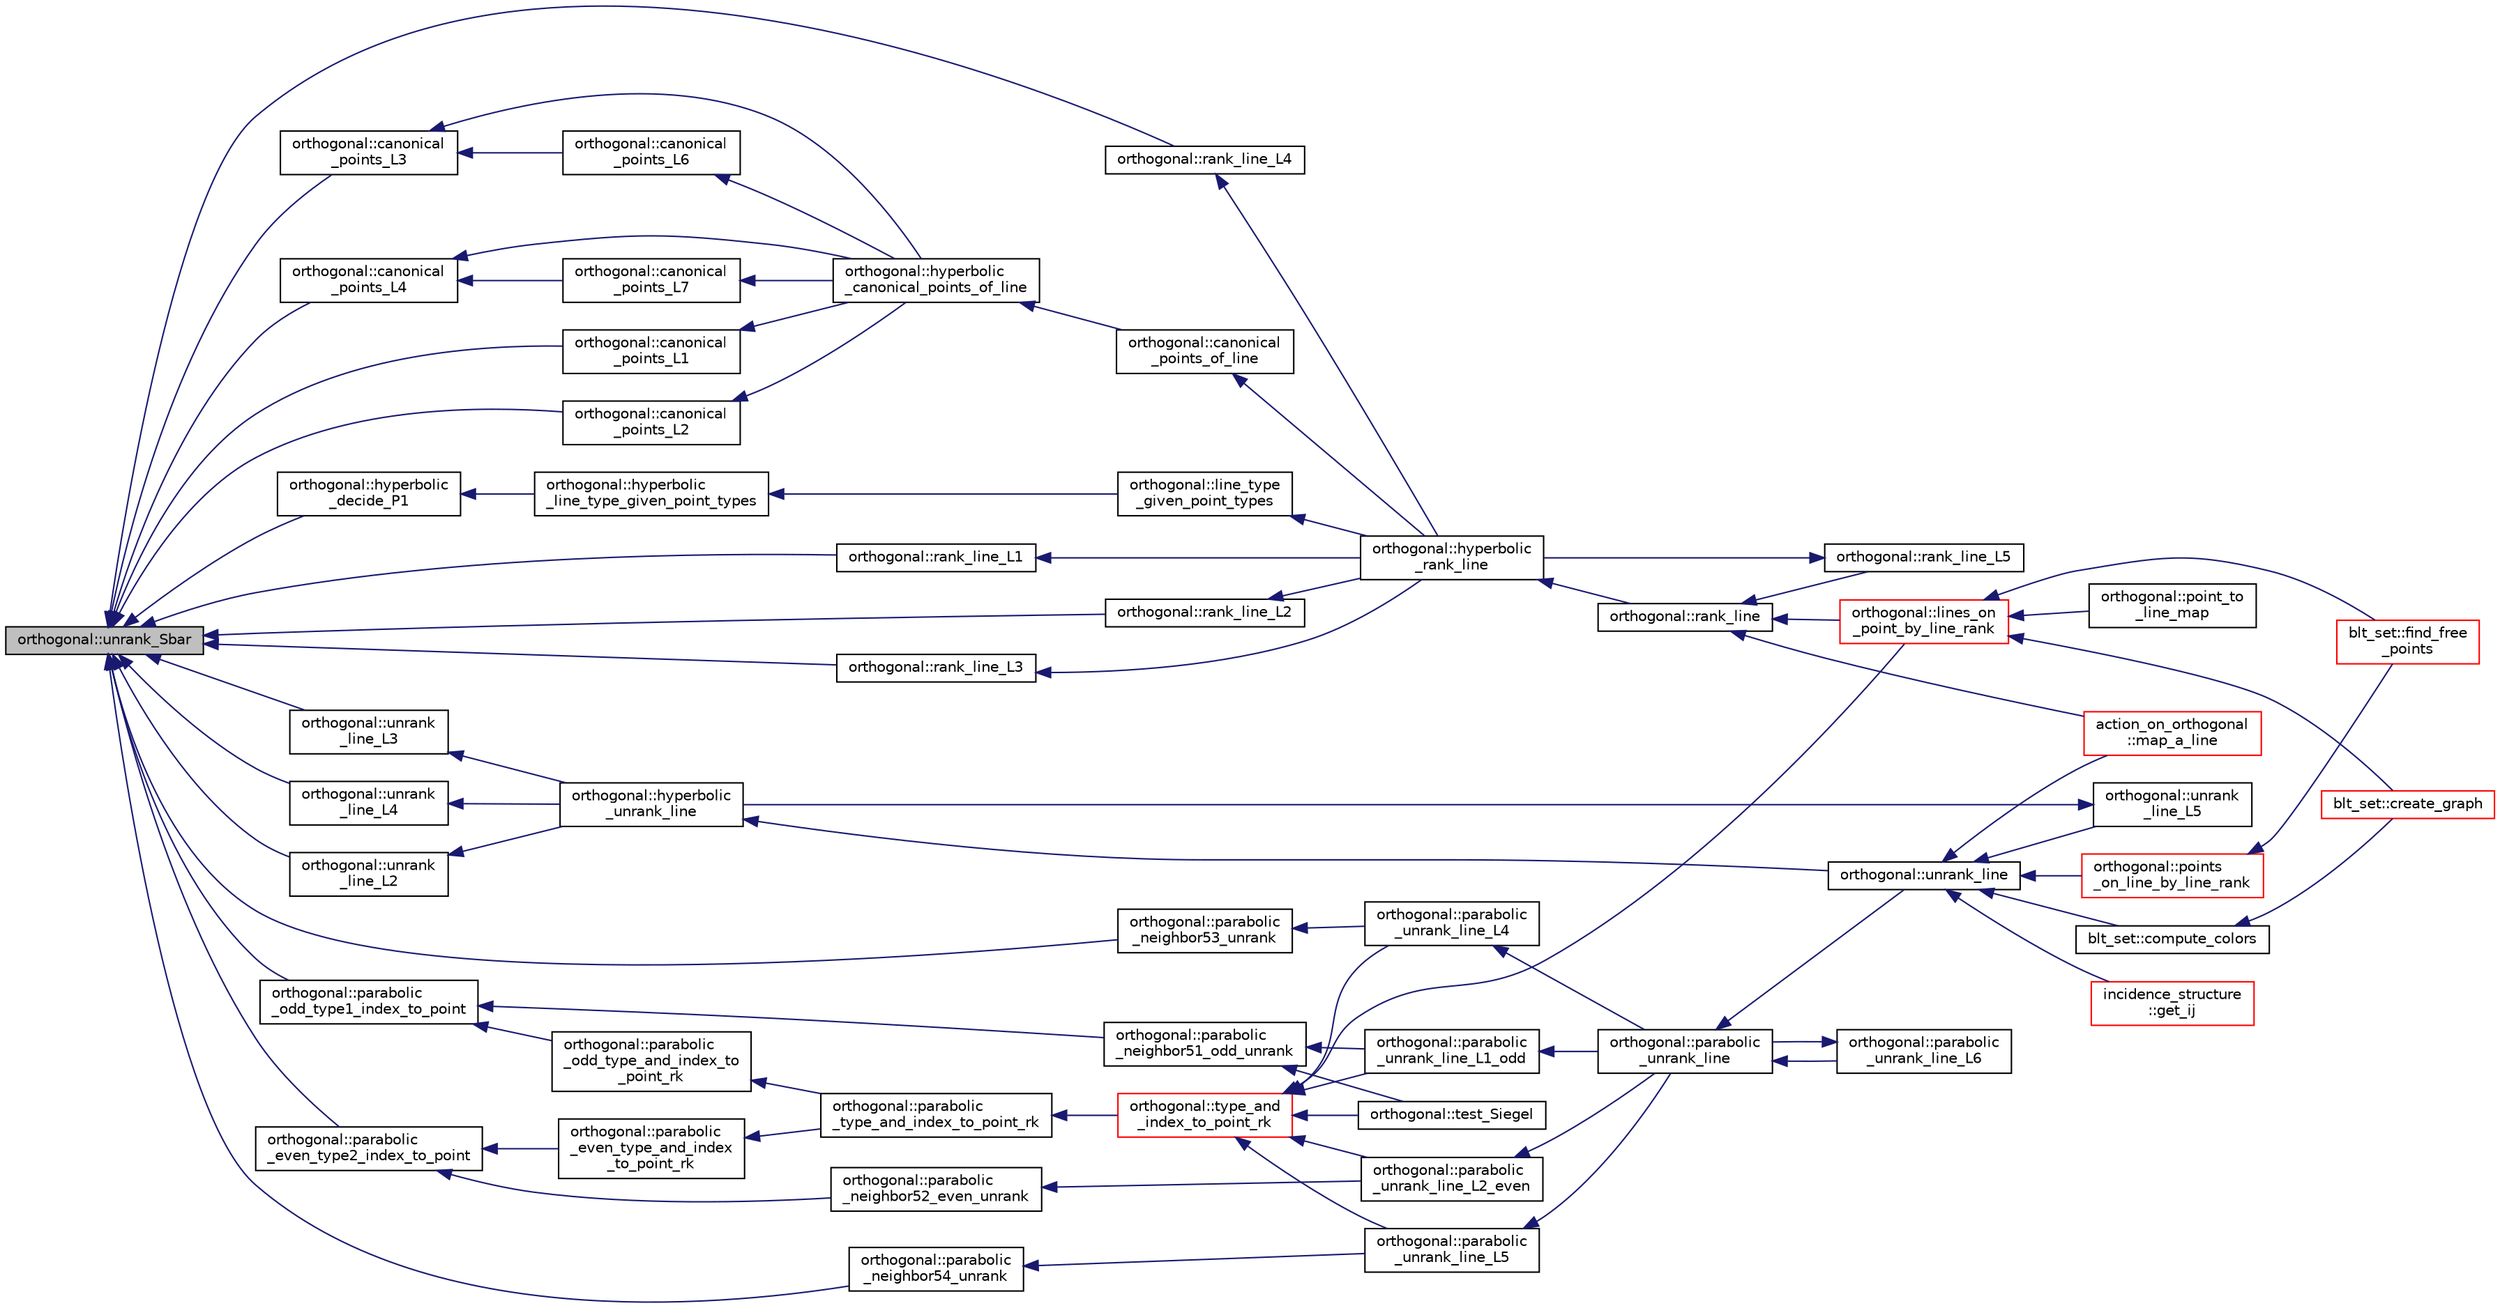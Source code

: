 digraph "orthogonal::unrank_Sbar"
{
  edge [fontname="Helvetica",fontsize="10",labelfontname="Helvetica",labelfontsize="10"];
  node [fontname="Helvetica",fontsize="10",shape=record];
  rankdir="LR";
  Node49189 [label="orthogonal::unrank_Sbar",height=0.2,width=0.4,color="black", fillcolor="grey75", style="filled", fontcolor="black"];
  Node49189 -> Node49190 [dir="back",color="midnightblue",fontsize="10",style="solid",fontname="Helvetica"];
  Node49190 [label="orthogonal::rank_line_L1",height=0.2,width=0.4,color="black", fillcolor="white", style="filled",URL="$d7/daa/classorthogonal.html#a2d89d504dee5256f035591c1cb64e129"];
  Node49190 -> Node49191 [dir="back",color="midnightblue",fontsize="10",style="solid",fontname="Helvetica"];
  Node49191 [label="orthogonal::hyperbolic\l_rank_line",height=0.2,width=0.4,color="black", fillcolor="white", style="filled",URL="$d7/daa/classorthogonal.html#a2810f9a6851f445b03fdbfe2a888e9f5"];
  Node49191 -> Node49192 [dir="back",color="midnightblue",fontsize="10",style="solid",fontname="Helvetica"];
  Node49192 [label="orthogonal::rank_line",height=0.2,width=0.4,color="black", fillcolor="white", style="filled",URL="$d7/daa/classorthogonal.html#a5e1b5a3eb76840f425e71f25dabcd470"];
  Node49192 -> Node49193 [dir="back",color="midnightblue",fontsize="10",style="solid",fontname="Helvetica"];
  Node49193 [label="orthogonal::lines_on\l_point_by_line_rank",height=0.2,width=0.4,color="red", fillcolor="white", style="filled",URL="$d7/daa/classorthogonal.html#adc21874b6da3cd3585c704994fb538aa"];
  Node49193 -> Node49194 [dir="back",color="midnightblue",fontsize="10",style="solid",fontname="Helvetica"];
  Node49194 [label="blt_set::create_graph",height=0.2,width=0.4,color="red", fillcolor="white", style="filled",URL="$d1/d3d/classblt__set.html#ae92249ece99ffbc92e93e49cd5d5dccf"];
  Node49193 -> Node49197 [dir="back",color="midnightblue",fontsize="10",style="solid",fontname="Helvetica"];
  Node49197 [label="blt_set::find_free\l_points",height=0.2,width=0.4,color="red", fillcolor="white", style="filled",URL="$d1/d3d/classblt__set.html#a71f82dd3dc4a901ea2a0949d2f1af302"];
  Node49193 -> Node49199 [dir="back",color="midnightblue",fontsize="10",style="solid",fontname="Helvetica"];
  Node49199 [label="orthogonal::point_to\l_line_map",height=0.2,width=0.4,color="black", fillcolor="white", style="filled",URL="$d7/daa/classorthogonal.html#a1eae48671390d1c251303be93b45f9e4"];
  Node49192 -> Node49276 [dir="back",color="midnightblue",fontsize="10",style="solid",fontname="Helvetica"];
  Node49276 [label="orthogonal::rank_line_L5",height=0.2,width=0.4,color="black", fillcolor="white", style="filled",URL="$d7/daa/classorthogonal.html#a80bcc065004ef76b70cef437fff6f54c"];
  Node49276 -> Node49191 [dir="back",color="midnightblue",fontsize="10",style="solid",fontname="Helvetica"];
  Node49192 -> Node49277 [dir="back",color="midnightblue",fontsize="10",style="solid",fontname="Helvetica"];
  Node49277 [label="action_on_orthogonal\l::map_a_line",height=0.2,width=0.4,color="red", fillcolor="white", style="filled",URL="$dc/d87/classaction__on__orthogonal.html#ac7e41a4bbc9e0f2813f2f7030f3ed177"];
  Node49189 -> Node49479 [dir="back",color="midnightblue",fontsize="10",style="solid",fontname="Helvetica"];
  Node49479 [label="orthogonal::unrank\l_line_L2",height=0.2,width=0.4,color="black", fillcolor="white", style="filled",URL="$d7/daa/classorthogonal.html#abb7883ab6e8726606f8b82094d1181a5"];
  Node49479 -> Node49480 [dir="back",color="midnightblue",fontsize="10",style="solid",fontname="Helvetica"];
  Node49480 [label="orthogonal::hyperbolic\l_unrank_line",height=0.2,width=0.4,color="black", fillcolor="white", style="filled",URL="$d7/daa/classorthogonal.html#a94952194cdcc478feb676e97e2e272f2"];
  Node49480 -> Node49481 [dir="back",color="midnightblue",fontsize="10",style="solid",fontname="Helvetica"];
  Node49481 [label="orthogonal::unrank_line",height=0.2,width=0.4,color="black", fillcolor="white", style="filled",URL="$d7/daa/classorthogonal.html#a27fec576f6e11b80dd4503fa3cf7611e"];
  Node49481 -> Node49482 [dir="back",color="midnightblue",fontsize="10",style="solid",fontname="Helvetica"];
  Node49482 [label="blt_set::compute_colors",height=0.2,width=0.4,color="black", fillcolor="white", style="filled",URL="$d1/d3d/classblt__set.html#a6629b3a1a50c0f2736034abaea6f7d63"];
  Node49482 -> Node49194 [dir="back",color="midnightblue",fontsize="10",style="solid",fontname="Helvetica"];
  Node49481 -> Node49483 [dir="back",color="midnightblue",fontsize="10",style="solid",fontname="Helvetica"];
  Node49483 [label="orthogonal::points\l_on_line_by_line_rank",height=0.2,width=0.4,color="red", fillcolor="white", style="filled",URL="$d7/daa/classorthogonal.html#aec3f511b69d0a28340f93d6f904c5daa"];
  Node49483 -> Node49197 [dir="back",color="midnightblue",fontsize="10",style="solid",fontname="Helvetica"];
  Node49481 -> Node49493 [dir="back",color="midnightblue",fontsize="10",style="solid",fontname="Helvetica"];
  Node49493 [label="orthogonal::unrank\l_line_L5",height=0.2,width=0.4,color="black", fillcolor="white", style="filled",URL="$d7/daa/classorthogonal.html#a64148a40b356447a00d985789ad74c82"];
  Node49493 -> Node49480 [dir="back",color="midnightblue",fontsize="10",style="solid",fontname="Helvetica"];
  Node49481 -> Node49494 [dir="back",color="midnightblue",fontsize="10",style="solid",fontname="Helvetica"];
  Node49494 [label="incidence_structure\l::get_ij",height=0.2,width=0.4,color="red", fillcolor="white", style="filled",URL="$da/d8a/classincidence__structure.html#a5ee9b327bdd0c2714cadff040a4c4678"];
  Node49481 -> Node49277 [dir="back",color="midnightblue",fontsize="10",style="solid",fontname="Helvetica"];
  Node49189 -> Node49503 [dir="back",color="midnightblue",fontsize="10",style="solid",fontname="Helvetica"];
  Node49503 [label="orthogonal::rank_line_L2",height=0.2,width=0.4,color="black", fillcolor="white", style="filled",URL="$d7/daa/classorthogonal.html#abd9adb280933c973c9288e2764f72256"];
  Node49503 -> Node49191 [dir="back",color="midnightblue",fontsize="10",style="solid",fontname="Helvetica"];
  Node49189 -> Node49504 [dir="back",color="midnightblue",fontsize="10",style="solid",fontname="Helvetica"];
  Node49504 [label="orthogonal::unrank\l_line_L3",height=0.2,width=0.4,color="black", fillcolor="white", style="filled",URL="$d7/daa/classorthogonal.html#a3546eded4c93131b31df43de26a08991"];
  Node49504 -> Node49480 [dir="back",color="midnightblue",fontsize="10",style="solid",fontname="Helvetica"];
  Node49189 -> Node49505 [dir="back",color="midnightblue",fontsize="10",style="solid",fontname="Helvetica"];
  Node49505 [label="orthogonal::rank_line_L3",height=0.2,width=0.4,color="black", fillcolor="white", style="filled",URL="$d7/daa/classorthogonal.html#a45ebd133d98a13f8c10e1ff0310874a9"];
  Node49505 -> Node49191 [dir="back",color="midnightblue",fontsize="10",style="solid",fontname="Helvetica"];
  Node49189 -> Node49506 [dir="back",color="midnightblue",fontsize="10",style="solid",fontname="Helvetica"];
  Node49506 [label="orthogonal::unrank\l_line_L4",height=0.2,width=0.4,color="black", fillcolor="white", style="filled",URL="$d7/daa/classorthogonal.html#ab207c36ebccd5b91981d678a56ffd9eb"];
  Node49506 -> Node49480 [dir="back",color="midnightblue",fontsize="10",style="solid",fontname="Helvetica"];
  Node49189 -> Node49507 [dir="back",color="midnightblue",fontsize="10",style="solid",fontname="Helvetica"];
  Node49507 [label="orthogonal::rank_line_L4",height=0.2,width=0.4,color="black", fillcolor="white", style="filled",URL="$d7/daa/classorthogonal.html#a80dc34bc12588a8b6e70cf00cd9558a6"];
  Node49507 -> Node49191 [dir="back",color="midnightblue",fontsize="10",style="solid",fontname="Helvetica"];
  Node49189 -> Node49508 [dir="back",color="midnightblue",fontsize="10",style="solid",fontname="Helvetica"];
  Node49508 [label="orthogonal::canonical\l_points_L1",height=0.2,width=0.4,color="black", fillcolor="white", style="filled",URL="$d7/daa/classorthogonal.html#ad698a591f553b8f6c6aa69fcdcad382d"];
  Node49508 -> Node49509 [dir="back",color="midnightblue",fontsize="10",style="solid",fontname="Helvetica"];
  Node49509 [label="orthogonal::hyperbolic\l_canonical_points_of_line",height=0.2,width=0.4,color="black", fillcolor="white", style="filled",URL="$d7/daa/classorthogonal.html#ac97ccc62702881408e916f099ec04a3e"];
  Node49509 -> Node49510 [dir="back",color="midnightblue",fontsize="10",style="solid",fontname="Helvetica"];
  Node49510 [label="orthogonal::canonical\l_points_of_line",height=0.2,width=0.4,color="black", fillcolor="white", style="filled",URL="$d7/daa/classorthogonal.html#a561d7c5426dcdb221a961ab2f0d89ae4"];
  Node49510 -> Node49191 [dir="back",color="midnightblue",fontsize="10",style="solid",fontname="Helvetica"];
  Node49189 -> Node49511 [dir="back",color="midnightblue",fontsize="10",style="solid",fontname="Helvetica"];
  Node49511 [label="orthogonal::canonical\l_points_L2",height=0.2,width=0.4,color="black", fillcolor="white", style="filled",URL="$d7/daa/classorthogonal.html#a5fb45036337a662f0bc72c943a56cb80"];
  Node49511 -> Node49509 [dir="back",color="midnightblue",fontsize="10",style="solid",fontname="Helvetica"];
  Node49189 -> Node49512 [dir="back",color="midnightblue",fontsize="10",style="solid",fontname="Helvetica"];
  Node49512 [label="orthogonal::canonical\l_points_L3",height=0.2,width=0.4,color="black", fillcolor="white", style="filled",URL="$d7/daa/classorthogonal.html#a706d414327180dca2f7409133ff01034"];
  Node49512 -> Node49509 [dir="back",color="midnightblue",fontsize="10",style="solid",fontname="Helvetica"];
  Node49512 -> Node49513 [dir="back",color="midnightblue",fontsize="10",style="solid",fontname="Helvetica"];
  Node49513 [label="orthogonal::canonical\l_points_L6",height=0.2,width=0.4,color="black", fillcolor="white", style="filled",URL="$d7/daa/classorthogonal.html#a4b8cedf4e1fa30a7860d12b4cc756ec9"];
  Node49513 -> Node49509 [dir="back",color="midnightblue",fontsize="10",style="solid",fontname="Helvetica"];
  Node49189 -> Node49514 [dir="back",color="midnightblue",fontsize="10",style="solid",fontname="Helvetica"];
  Node49514 [label="orthogonal::canonical\l_points_L4",height=0.2,width=0.4,color="black", fillcolor="white", style="filled",URL="$d7/daa/classorthogonal.html#a400c2285049c26bfe678d9f7b2b1da82"];
  Node49514 -> Node49509 [dir="back",color="midnightblue",fontsize="10",style="solid",fontname="Helvetica"];
  Node49514 -> Node49515 [dir="back",color="midnightblue",fontsize="10",style="solid",fontname="Helvetica"];
  Node49515 [label="orthogonal::canonical\l_points_L7",height=0.2,width=0.4,color="black", fillcolor="white", style="filled",URL="$d7/daa/classorthogonal.html#a38d3c022b07a3c444e64666b24b3309e"];
  Node49515 -> Node49509 [dir="back",color="midnightblue",fontsize="10",style="solid",fontname="Helvetica"];
  Node49189 -> Node49516 [dir="back",color="midnightblue",fontsize="10",style="solid",fontname="Helvetica"];
  Node49516 [label="orthogonal::hyperbolic\l_decide_P1",height=0.2,width=0.4,color="black", fillcolor="white", style="filled",URL="$d7/daa/classorthogonal.html#a5029e837107b4b67481a4a26043f4443"];
  Node49516 -> Node49517 [dir="back",color="midnightblue",fontsize="10",style="solid",fontname="Helvetica"];
  Node49517 [label="orthogonal::hyperbolic\l_line_type_given_point_types",height=0.2,width=0.4,color="black", fillcolor="white", style="filled",URL="$d7/daa/classorthogonal.html#a15c1b4ccef6201476a9f7618e642eada"];
  Node49517 -> Node49518 [dir="back",color="midnightblue",fontsize="10",style="solid",fontname="Helvetica"];
  Node49518 [label="orthogonal::line_type\l_given_point_types",height=0.2,width=0.4,color="black", fillcolor="white", style="filled",URL="$d7/daa/classorthogonal.html#abffd6b3e0d545fbe7799a2e2c1038aba"];
  Node49518 -> Node49191 [dir="back",color="midnightblue",fontsize="10",style="solid",fontname="Helvetica"];
  Node49189 -> Node49519 [dir="back",color="midnightblue",fontsize="10",style="solid",fontname="Helvetica"];
  Node49519 [label="orthogonal::parabolic\l_even_type2_index_to_point",height=0.2,width=0.4,color="black", fillcolor="white", style="filled",URL="$d7/daa/classorthogonal.html#ac00a073ffe018536d0b07841b405533a"];
  Node49519 -> Node49520 [dir="back",color="midnightblue",fontsize="10",style="solid",fontname="Helvetica"];
  Node49520 [label="orthogonal::parabolic\l_even_type_and_index\l_to_point_rk",height=0.2,width=0.4,color="black", fillcolor="white", style="filled",URL="$d7/daa/classorthogonal.html#af43894039e8c5a8039f52b93dfa3ff77"];
  Node49520 -> Node49521 [dir="back",color="midnightblue",fontsize="10",style="solid",fontname="Helvetica"];
  Node49521 [label="orthogonal::parabolic\l_type_and_index_to_point_rk",height=0.2,width=0.4,color="black", fillcolor="white", style="filled",URL="$d7/daa/classorthogonal.html#a67c316cf01b382762e6ac372f522d106"];
  Node49521 -> Node49522 [dir="back",color="midnightblue",fontsize="10",style="solid",fontname="Helvetica"];
  Node49522 [label="orthogonal::type_and\l_index_to_point_rk",height=0.2,width=0.4,color="red", fillcolor="white", style="filled",URL="$d7/daa/classorthogonal.html#a319ef460cdfe3247d336c3fb482901eb"];
  Node49522 -> Node49193 [dir="back",color="midnightblue",fontsize="10",style="solid",fontname="Helvetica"];
  Node49522 -> Node49532 [dir="back",color="midnightblue",fontsize="10",style="solid",fontname="Helvetica"];
  Node49532 [label="orthogonal::test_Siegel",height=0.2,width=0.4,color="black", fillcolor="white", style="filled",URL="$d7/daa/classorthogonal.html#ad6d248c572d92abe41416065addd4a69"];
  Node49522 -> Node49540 [dir="back",color="midnightblue",fontsize="10",style="solid",fontname="Helvetica"];
  Node49540 [label="orthogonal::parabolic\l_unrank_line_L1_odd",height=0.2,width=0.4,color="black", fillcolor="white", style="filled",URL="$d7/daa/classorthogonal.html#af59966fe1bb32196deaafbe6849fdeb1"];
  Node49540 -> Node49538 [dir="back",color="midnightblue",fontsize="10",style="solid",fontname="Helvetica"];
  Node49538 [label="orthogonal::parabolic\l_unrank_line",height=0.2,width=0.4,color="black", fillcolor="white", style="filled",URL="$d7/daa/classorthogonal.html#a449cc51a62e11b8699befe951b0f8a4c"];
  Node49538 -> Node49481 [dir="back",color="midnightblue",fontsize="10",style="solid",fontname="Helvetica"];
  Node49538 -> Node49539 [dir="back",color="midnightblue",fontsize="10",style="solid",fontname="Helvetica"];
  Node49539 [label="orthogonal::parabolic\l_unrank_line_L6",height=0.2,width=0.4,color="black", fillcolor="white", style="filled",URL="$d7/daa/classorthogonal.html#a3fecd8b43b3e09d6b35e550850b11d56"];
  Node49539 -> Node49538 [dir="back",color="midnightblue",fontsize="10",style="solid",fontname="Helvetica"];
  Node49522 -> Node49544 [dir="back",color="midnightblue",fontsize="10",style="solid",fontname="Helvetica"];
  Node49544 [label="orthogonal::parabolic\l_unrank_line_L2_even",height=0.2,width=0.4,color="black", fillcolor="white", style="filled",URL="$d7/daa/classorthogonal.html#a57a7ad0d16ea67c0636c9f179eeed5d1"];
  Node49544 -> Node49538 [dir="back",color="midnightblue",fontsize="10",style="solid",fontname="Helvetica"];
  Node49522 -> Node49550 [dir="back",color="midnightblue",fontsize="10",style="solid",fontname="Helvetica"];
  Node49550 [label="orthogonal::parabolic\l_unrank_line_L4",height=0.2,width=0.4,color="black", fillcolor="white", style="filled",URL="$d7/daa/classorthogonal.html#a6a30b6c7f59498ad8c7f2bec7c78d2ff"];
  Node49550 -> Node49538 [dir="back",color="midnightblue",fontsize="10",style="solid",fontname="Helvetica"];
  Node49522 -> Node49552 [dir="back",color="midnightblue",fontsize="10",style="solid",fontname="Helvetica"];
  Node49552 [label="orthogonal::parabolic\l_unrank_line_L5",height=0.2,width=0.4,color="black", fillcolor="white", style="filled",URL="$d7/daa/classorthogonal.html#a77831b97ebbbc5d8103c5e7e0edfeb9b"];
  Node49552 -> Node49538 [dir="back",color="midnightblue",fontsize="10",style="solid",fontname="Helvetica"];
  Node49519 -> Node49556 [dir="back",color="midnightblue",fontsize="10",style="solid",fontname="Helvetica"];
  Node49556 [label="orthogonal::parabolic\l_neighbor52_even_unrank",height=0.2,width=0.4,color="black", fillcolor="white", style="filled",URL="$d7/daa/classorthogonal.html#a3d73df62e2289e2e0728d93af3115e5b"];
  Node49556 -> Node49544 [dir="back",color="midnightblue",fontsize="10",style="solid",fontname="Helvetica"];
  Node49189 -> Node49557 [dir="back",color="midnightblue",fontsize="10",style="solid",fontname="Helvetica"];
  Node49557 [label="orthogonal::parabolic\l_odd_type1_index_to_point",height=0.2,width=0.4,color="black", fillcolor="white", style="filled",URL="$d7/daa/classorthogonal.html#a90ae2eb18659cb8dcd94eafc0b4eccf7"];
  Node49557 -> Node49558 [dir="back",color="midnightblue",fontsize="10",style="solid",fontname="Helvetica"];
  Node49558 [label="orthogonal::parabolic\l_odd_type_and_index_to\l_point_rk",height=0.2,width=0.4,color="black", fillcolor="white", style="filled",URL="$d7/daa/classorthogonal.html#aac70113614b52601e38b3ce8cbffbc9a"];
  Node49558 -> Node49521 [dir="back",color="midnightblue",fontsize="10",style="solid",fontname="Helvetica"];
  Node49557 -> Node49559 [dir="back",color="midnightblue",fontsize="10",style="solid",fontname="Helvetica"];
  Node49559 [label="orthogonal::parabolic\l_neighbor51_odd_unrank",height=0.2,width=0.4,color="black", fillcolor="white", style="filled",URL="$d7/daa/classorthogonal.html#a302082ae3d38f0a1bf150f1ac5e46942"];
  Node49559 -> Node49532 [dir="back",color="midnightblue",fontsize="10",style="solid",fontname="Helvetica"];
  Node49559 -> Node49540 [dir="back",color="midnightblue",fontsize="10",style="solid",fontname="Helvetica"];
  Node49189 -> Node49560 [dir="back",color="midnightblue",fontsize="10",style="solid",fontname="Helvetica"];
  Node49560 [label="orthogonal::parabolic\l_neighbor53_unrank",height=0.2,width=0.4,color="black", fillcolor="white", style="filled",URL="$d7/daa/classorthogonal.html#ac3e1bc434ae9a96a712df77c226e2e04"];
  Node49560 -> Node49550 [dir="back",color="midnightblue",fontsize="10",style="solid",fontname="Helvetica"];
  Node49189 -> Node49561 [dir="back",color="midnightblue",fontsize="10",style="solid",fontname="Helvetica"];
  Node49561 [label="orthogonal::parabolic\l_neighbor54_unrank",height=0.2,width=0.4,color="black", fillcolor="white", style="filled",URL="$d7/daa/classorthogonal.html#a5792ec3d34c942a9d17b02308ced4345"];
  Node49561 -> Node49552 [dir="back",color="midnightblue",fontsize="10",style="solid",fontname="Helvetica"];
}
